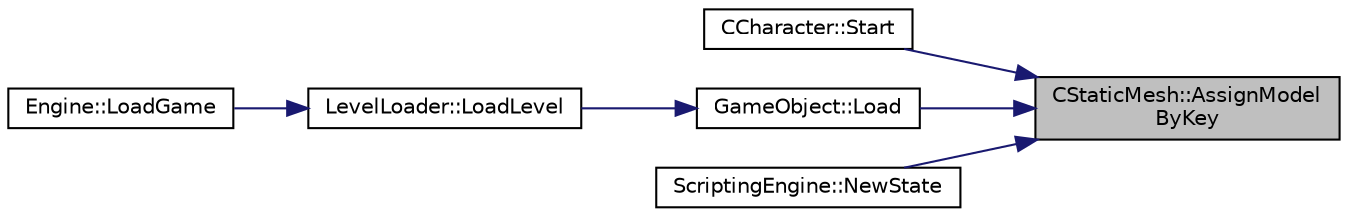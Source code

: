 digraph "CStaticMesh::AssignModelByKey"
{
 // LATEX_PDF_SIZE
  edge [fontname="Helvetica",fontsize="10",labelfontname="Helvetica",labelfontsize="10"];
  node [fontname="Helvetica",fontsize="10",shape=record];
  rankdir="RL";
  Node3 [label="CStaticMesh::AssignModel\lByKey",height=0.2,width=0.4,color="black", fillcolor="grey75", style="filled", fontcolor="black",tooltip="model mutator taking factory key"];
  Node3 -> Node4 [dir="back",color="midnightblue",fontsize="10",style="solid",fontname="Helvetica"];
  Node4 [label="CCharacter::Start",height=0.2,width=0.4,color="black", fillcolor="white", style="filled",URL="$class_c_character.html#ab774064d1c84af41bcace35d81cc1fb5",tooltip="Initialises the component at program start."];
  Node3 -> Node5 [dir="back",color="midnightblue",fontsize="10",style="solid",fontname="Helvetica"];
  Node5 [label="GameObject::Load",height=0.2,width=0.4,color="black", fillcolor="white", style="filled",URL="$class_game_object.html#a45246aaee43206b87c40ef6fdc06111b",tooltip="loads the object from saved state"];
  Node5 -> Node6 [dir="back",color="midnightblue",fontsize="10",style="solid",fontname="Helvetica"];
  Node6 [label="LevelLoader::LoadLevel",height=0.2,width=0.4,color="black", fillcolor="white", style="filled",URL="$class_level_loader.html#ac733be25eccf37abb958dd8e9547599b",tooltip="Load Current Level."];
  Node6 -> Node7 [dir="back",color="midnightblue",fontsize="10",style="solid",fontname="Helvetica"];
  Node7 [label="Engine::LoadGame",height=0.2,width=0.4,color="black", fillcolor="white", style="filled",URL="$class_engine.html#abde21e1bd9d8f467a5d8b464d8bb1ca2",tooltip="loads the game from saved state"];
  Node3 -> Node8 [dir="back",color="midnightblue",fontsize="10",style="solid",fontname="Helvetica"];
  Node8 [label="ScriptingEngine::NewState",height=0.2,width=0.4,color="black", fillcolor="white", style="filled",URL="$class_scripting_engine.html#a125a0c206da8e74b8f6664c4e523606a",tooltip="Sets up the engine with initial processes and variables and exposes engine functionality to lua."];
}
